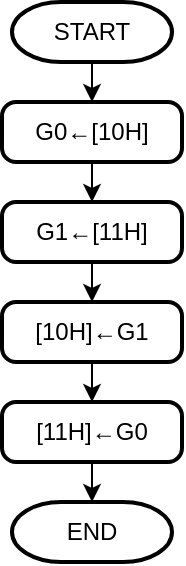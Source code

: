 <mxfile version="13.6.6" type="onedrive"><diagram id="C5RBs43oDa-KdzZeNtuy" name="Page-1"><mxGraphModel dx="880" dy="568" grid="1" gridSize="10" guides="1" tooltips="1" connect="1" arrows="1" fold="1" page="1" pageScale="1" pageWidth="827" pageHeight="1169" math="0" shadow="0"><root><mxCell id="WIyWlLk6GJQsqaUBKTNV-0"/><mxCell id="WIyWlLk6GJQsqaUBKTNV-1" parent="WIyWlLk6GJQsqaUBKTNV-0"/><mxCell id="Fmg_s5BFGthNLubDMeMf-4" style="edgeStyle=orthogonalEdgeStyle;rounded=0;orthogonalLoop=1;jettySize=auto;html=1;exitX=0.5;exitY=1;exitDx=0;exitDy=0;exitPerimeter=0;entryX=0.5;entryY=0;entryDx=0;entryDy=0;" parent="WIyWlLk6GJQsqaUBKTNV-1" source="Fmg_s5BFGthNLubDMeMf-0" target="Fmg_s5BFGthNLubDMeMf-1" edge="1"><mxGeometry relative="1" as="geometry"/></mxCell><mxCell id="Fmg_s5BFGthNLubDMeMf-0" value="START" style="strokeWidth=2;html=1;shape=mxgraph.flowchart.terminator;whiteSpace=wrap;" parent="WIyWlLk6GJQsqaUBKTNV-1" vertex="1"><mxGeometry x="160" y="80" width="80" height="30" as="geometry"/></mxCell><mxCell id="Fmg_s5BFGthNLubDMeMf-5" style="edgeStyle=orthogonalEdgeStyle;rounded=0;orthogonalLoop=1;jettySize=auto;html=1;exitX=0.5;exitY=1;exitDx=0;exitDy=0;entryX=0.5;entryY=0;entryDx=0;entryDy=0;" parent="WIyWlLk6GJQsqaUBKTNV-1" source="Fmg_s5BFGthNLubDMeMf-1" target="Fmg_s5BFGthNLubDMeMf-2" edge="1"><mxGeometry relative="1" as="geometry"/></mxCell><mxCell id="Fmg_s5BFGthNLubDMeMf-1" value="G0←[10H]" style="rounded=1;whiteSpace=wrap;html=1;absoluteArcSize=1;arcSize=14;strokeWidth=2;" parent="WIyWlLk6GJQsqaUBKTNV-1" vertex="1"><mxGeometry x="155" y="130" width="90" height="30" as="geometry"/></mxCell><mxCell id="wpOytHokJib7-t7TAXVQ-2" style="edgeStyle=orthogonalEdgeStyle;rounded=0;orthogonalLoop=1;jettySize=auto;html=1;exitX=0.5;exitY=1;exitDx=0;exitDy=0;entryX=0.5;entryY=0;entryDx=0;entryDy=0;" parent="WIyWlLk6GJQsqaUBKTNV-1" source="Fmg_s5BFGthNLubDMeMf-2" target="wpOytHokJib7-t7TAXVQ-0" edge="1"><mxGeometry relative="1" as="geometry"/></mxCell><mxCell id="Fmg_s5BFGthNLubDMeMf-2" value="G1←[11H]" style="rounded=1;whiteSpace=wrap;html=1;absoluteArcSize=1;arcSize=14;strokeWidth=2;" parent="WIyWlLk6GJQsqaUBKTNV-1" vertex="1"><mxGeometry x="155" y="180" width="90" height="30" as="geometry"/></mxCell><mxCell id="Fmg_s5BFGthNLubDMeMf-3" value="END" style="strokeWidth=2;html=1;shape=mxgraph.flowchart.terminator;whiteSpace=wrap;" parent="WIyWlLk6GJQsqaUBKTNV-1" vertex="1"><mxGeometry x="160" y="330" width="80" height="30" as="geometry"/></mxCell><mxCell id="wpOytHokJib7-t7TAXVQ-3" style="edgeStyle=orthogonalEdgeStyle;rounded=0;orthogonalLoop=1;jettySize=auto;html=1;exitX=0.5;exitY=1;exitDx=0;exitDy=0;entryX=0.5;entryY=0;entryDx=0;entryDy=0;" parent="WIyWlLk6GJQsqaUBKTNV-1" source="wpOytHokJib7-t7TAXVQ-0" target="wpOytHokJib7-t7TAXVQ-1" edge="1"><mxGeometry relative="1" as="geometry"/></mxCell><mxCell id="wpOytHokJib7-t7TAXVQ-0" value="[10H]←G1" style="rounded=1;whiteSpace=wrap;html=1;absoluteArcSize=1;arcSize=14;strokeWidth=2;" parent="WIyWlLk6GJQsqaUBKTNV-1" vertex="1"><mxGeometry x="155" y="230" width="90" height="30" as="geometry"/></mxCell><mxCell id="wpOytHokJib7-t7TAXVQ-4" style="edgeStyle=orthogonalEdgeStyle;rounded=0;orthogonalLoop=1;jettySize=auto;html=1;exitX=0.5;exitY=1;exitDx=0;exitDy=0;entryX=0.5;entryY=0;entryDx=0;entryDy=0;entryPerimeter=0;" parent="WIyWlLk6GJQsqaUBKTNV-1" source="wpOytHokJib7-t7TAXVQ-1" target="Fmg_s5BFGthNLubDMeMf-3" edge="1"><mxGeometry relative="1" as="geometry"/></mxCell><mxCell id="wpOytHokJib7-t7TAXVQ-1" value="[11H]←G0" style="rounded=1;whiteSpace=wrap;html=1;absoluteArcSize=1;arcSize=14;strokeWidth=2;" parent="WIyWlLk6GJQsqaUBKTNV-1" vertex="1"><mxGeometry x="155" y="280" width="90" height="30" as="geometry"/></mxCell></root></mxGraphModel></diagram></mxfile>